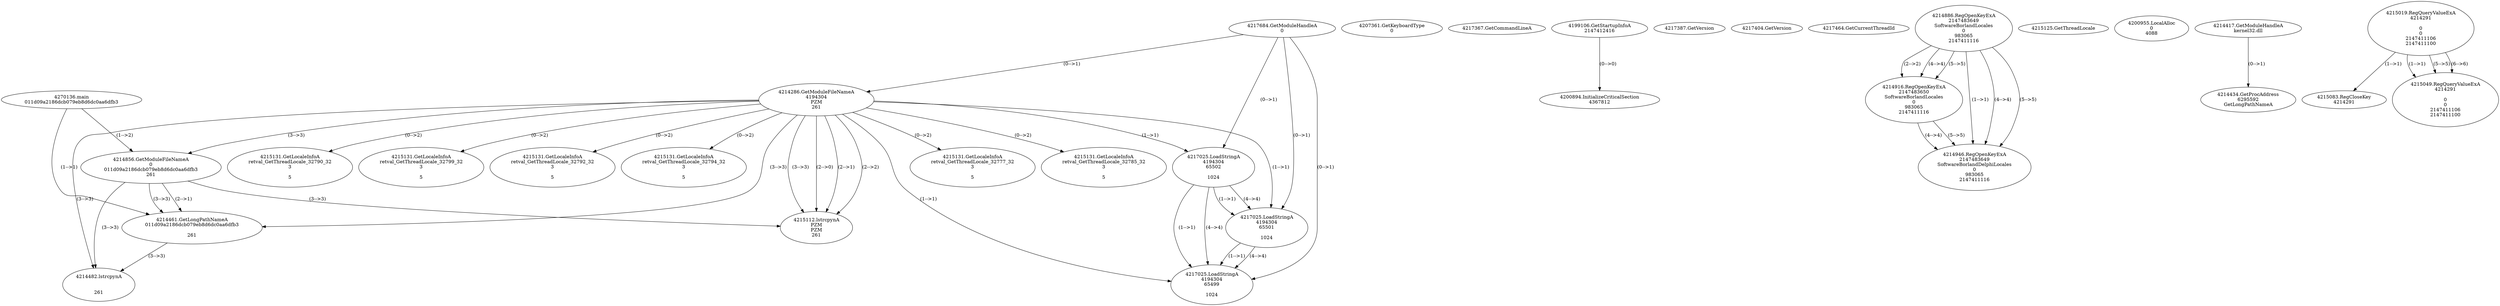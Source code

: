 // Global SCDG with merge call
digraph {
	0 [label="4270136.main
011d09a2186dcb079eb8d6dc0aa6dfb3"]
	1 [label="4217684.GetModuleHandleA
0"]
	2 [label="4207361.GetKeyboardType
0"]
	3 [label="4217367.GetCommandLineA
"]
	4 [label="4199106.GetStartupInfoA
2147412416"]
	5 [label="4217387.GetVersion
"]
	6 [label="4217404.GetVersion
"]
	7 [label="4217464.GetCurrentThreadId
"]
	8 [label="4214286.GetModuleFileNameA
4194304
PZM
261"]
	1 -> 8 [label="(0-->1)"]
	9 [label="4214856.GetModuleFileNameA
0
011d09a2186dcb079eb8d6dc0aa6dfb3
261"]
	0 -> 9 [label="(1-->2)"]
	8 -> 9 [label="(3-->3)"]
	10 [label="4214886.RegOpenKeyExA
2147483649
Software\Borland\Locales
0
983065
2147411116"]
	11 [label="4214916.RegOpenKeyExA
2147483650
Software\Borland\Locales
0
983065
2147411116"]
	10 -> 11 [label="(2-->2)"]
	10 -> 11 [label="(4-->4)"]
	10 -> 11 [label="(5-->5)"]
	12 [label="4214946.RegOpenKeyExA
2147483649
Software\Borland\Delphi\Locales
0
983065
2147411116"]
	10 -> 12 [label="(1-->1)"]
	10 -> 12 [label="(4-->4)"]
	11 -> 12 [label="(4-->4)"]
	10 -> 12 [label="(5-->5)"]
	11 -> 12 [label="(5-->5)"]
	13 [label="4215112.lstrcpynA
PZM
PZM
261"]
	8 -> 13 [label="(2-->1)"]
	8 -> 13 [label="(2-->2)"]
	8 -> 13 [label="(3-->3)"]
	9 -> 13 [label="(3-->3)"]
	8 -> 13 [label="(2-->0)"]
	14 [label="4215125.GetThreadLocale
"]
	15 [label="4215131.GetLocaleInfoA
retval_GetThreadLocale_32777_32
3

5"]
	8 -> 15 [label="(0-->2)"]
	16 [label="4217025.LoadStringA
4194304
65502

1024"]
	1 -> 16 [label="(0-->1)"]
	8 -> 16 [label="(1-->1)"]
	17 [label="4200894.InitializeCriticalSection
4367812"]
	4 -> 17 [label="(0-->0)"]
	18 [label="4200955.LocalAlloc
0
4088"]
	19 [label="4214417.GetModuleHandleA
kernel32.dll"]
	20 [label="4214434.GetProcAddress
6295592
GetLongPathNameA"]
	19 -> 20 [label="(0-->1)"]
	21 [label="4214461.GetLongPathNameA
011d09a2186dcb079eb8d6dc0aa6dfb3

261"]
	0 -> 21 [label="(1-->1)"]
	9 -> 21 [label="(2-->1)"]
	8 -> 21 [label="(3-->3)"]
	9 -> 21 [label="(3-->3)"]
	22 [label="4214482.lstrcpynA


261"]
	8 -> 22 [label="(3-->3)"]
	9 -> 22 [label="(3-->3)"]
	21 -> 22 [label="(3-->3)"]
	23 [label="4215019.RegQueryValueExA
4214291

0
0
2147411106
2147411100"]
	24 [label="4215083.RegCloseKey
4214291"]
	23 -> 24 [label="(1-->1)"]
	25 [label="4215131.GetLocaleInfoA
retval_GetThreadLocale_32785_32
3

5"]
	8 -> 25 [label="(0-->2)"]
	26 [label="4217025.LoadStringA
4194304
65501

1024"]
	1 -> 26 [label="(0-->1)"]
	8 -> 26 [label="(1-->1)"]
	16 -> 26 [label="(1-->1)"]
	16 -> 26 [label="(4-->4)"]
	27 [label="4215131.GetLocaleInfoA
retval_GetThreadLocale_32790_32
3

5"]
	8 -> 27 [label="(0-->2)"]
	28 [label="4215049.RegQueryValueExA
4214291

0
0
2147411106
2147411100"]
	23 -> 28 [label="(1-->1)"]
	23 -> 28 [label="(5-->5)"]
	23 -> 28 [label="(6-->6)"]
	29 [label="4215131.GetLocaleInfoA
retval_GetThreadLocale_32799_32
3

5"]
	8 -> 29 [label="(0-->2)"]
	30 [label="4215131.GetLocaleInfoA
retval_GetThreadLocale_32792_32
3

5"]
	8 -> 30 [label="(0-->2)"]
	31 [label="4217025.LoadStringA
4194304
65499

1024"]
	1 -> 31 [label="(0-->1)"]
	8 -> 31 [label="(1-->1)"]
	16 -> 31 [label="(1-->1)"]
	26 -> 31 [label="(1-->1)"]
	16 -> 31 [label="(4-->4)"]
	26 -> 31 [label="(4-->4)"]
	32 [label="4215131.GetLocaleInfoA
retval_GetThreadLocale_32794_32
3

5"]
	8 -> 32 [label="(0-->2)"]
}
